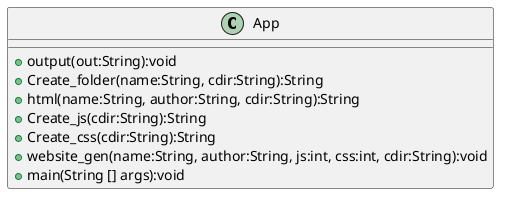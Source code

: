 @startuml

class App {
  +output(out:String):void
  +Create_folder(name:String, cdir:String):String
  +html(name:String, author:String, cdir:String):String
  +Create_js(cdir:String):String
  +Create_css(cdir:String):String
  +website_gen(name:String, author:String, js:int, css:int, cdir:String):void
  +main(String [] args):void
}

@enduml